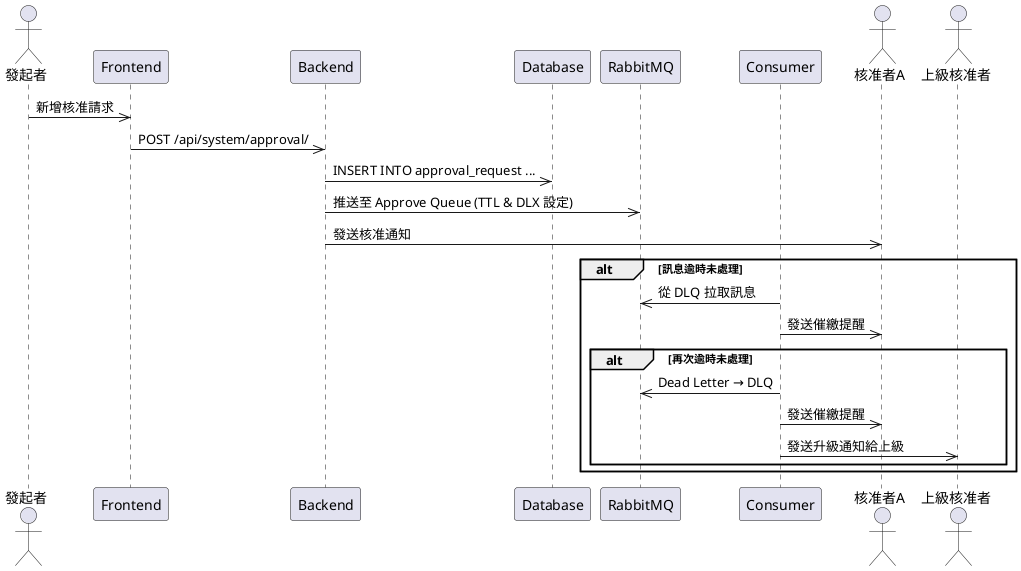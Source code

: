 @startuml
actor User as "發起者"
participant Frontend
participant Backend
participant Database
participant RabbitMQ
participant Consumer
actor ReviewerA as "核准者A"
actor ReviewerB as "上級核准者"

User ->> Frontend: 新增核准請求
Frontend ->> Backend: POST /api/system/approval/
Backend ->> Database: INSERT INTO approval_request ...
Backend ->> RabbitMQ: 推送至 Approve Queue (TTL & DLX 設定)
Backend ->> ReviewerA: 發送核准通知

alt 訊息逾時未處理
    Consumer ->> RabbitMQ: 從 DLQ 拉取訊息
    Consumer ->> ReviewerA: 發送催繳提醒
    alt 再次逾時未處理
        Consumer ->> RabbitMQ: Dead Letter → DLQ
        Consumer ->> ReviewerA: 發送催繳提醒
        Consumer ->> ReviewerB: 發送升級通知給上級
    end
end
@enduml
